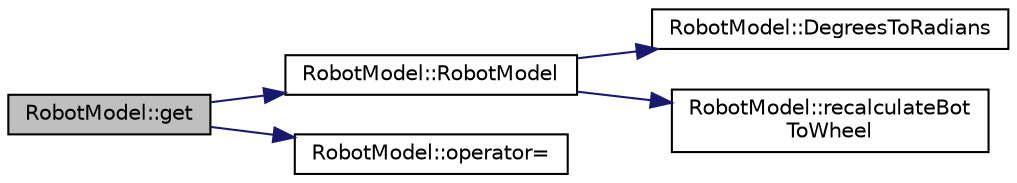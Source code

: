 digraph "RobotModel::get"
{
  edge [fontname="Helvetica",fontsize="10",labelfontname="Helvetica",labelfontsize="10"];
  node [fontname="Helvetica",fontsize="10",shape=record];
  rankdir="LR";
  Node19 [label="RobotModel::get",height=0.2,width=0.4,color="black", fillcolor="grey75", style="filled", fontcolor="black"];
  Node19 -> Node20 [color="midnightblue",fontsize="10",style="solid",fontname="Helvetica"];
  Node20 [label="RobotModel::RobotModel",height=0.2,width=0.4,color="black", fillcolor="white", style="filled",URL="$class_robot_model.html#a65c03c3c26d969afaae0efff52653a9d"];
  Node20 -> Node21 [color="midnightblue",fontsize="10",style="solid",fontname="Helvetica"];
  Node21 [label="RobotModel::DegreesToRadians",height=0.2,width=0.4,color="black", fillcolor="white", style="filled",URL="$class_robot_model.html#ad71d5a753cdc8697fe2e59978643e66f"];
  Node20 -> Node22 [color="midnightblue",fontsize="10",style="solid",fontname="Helvetica"];
  Node22 [label="RobotModel::recalculateBot\lToWheel",height=0.2,width=0.4,color="black", fillcolor="white", style="filled",URL="$class_robot_model.html#a371f2a73a77c19c7771bfdef12b7b5a9",tooltip="This should be called when any of the other parameters are changed. "];
  Node19 -> Node23 [color="midnightblue",fontsize="10",style="solid",fontname="Helvetica"];
  Node23 [label="RobotModel::operator=",height=0.2,width=0.4,color="black", fillcolor="white", style="filled",URL="$class_robot_model.html#a4d9233b399324c653083e78e779cc098"];
}
